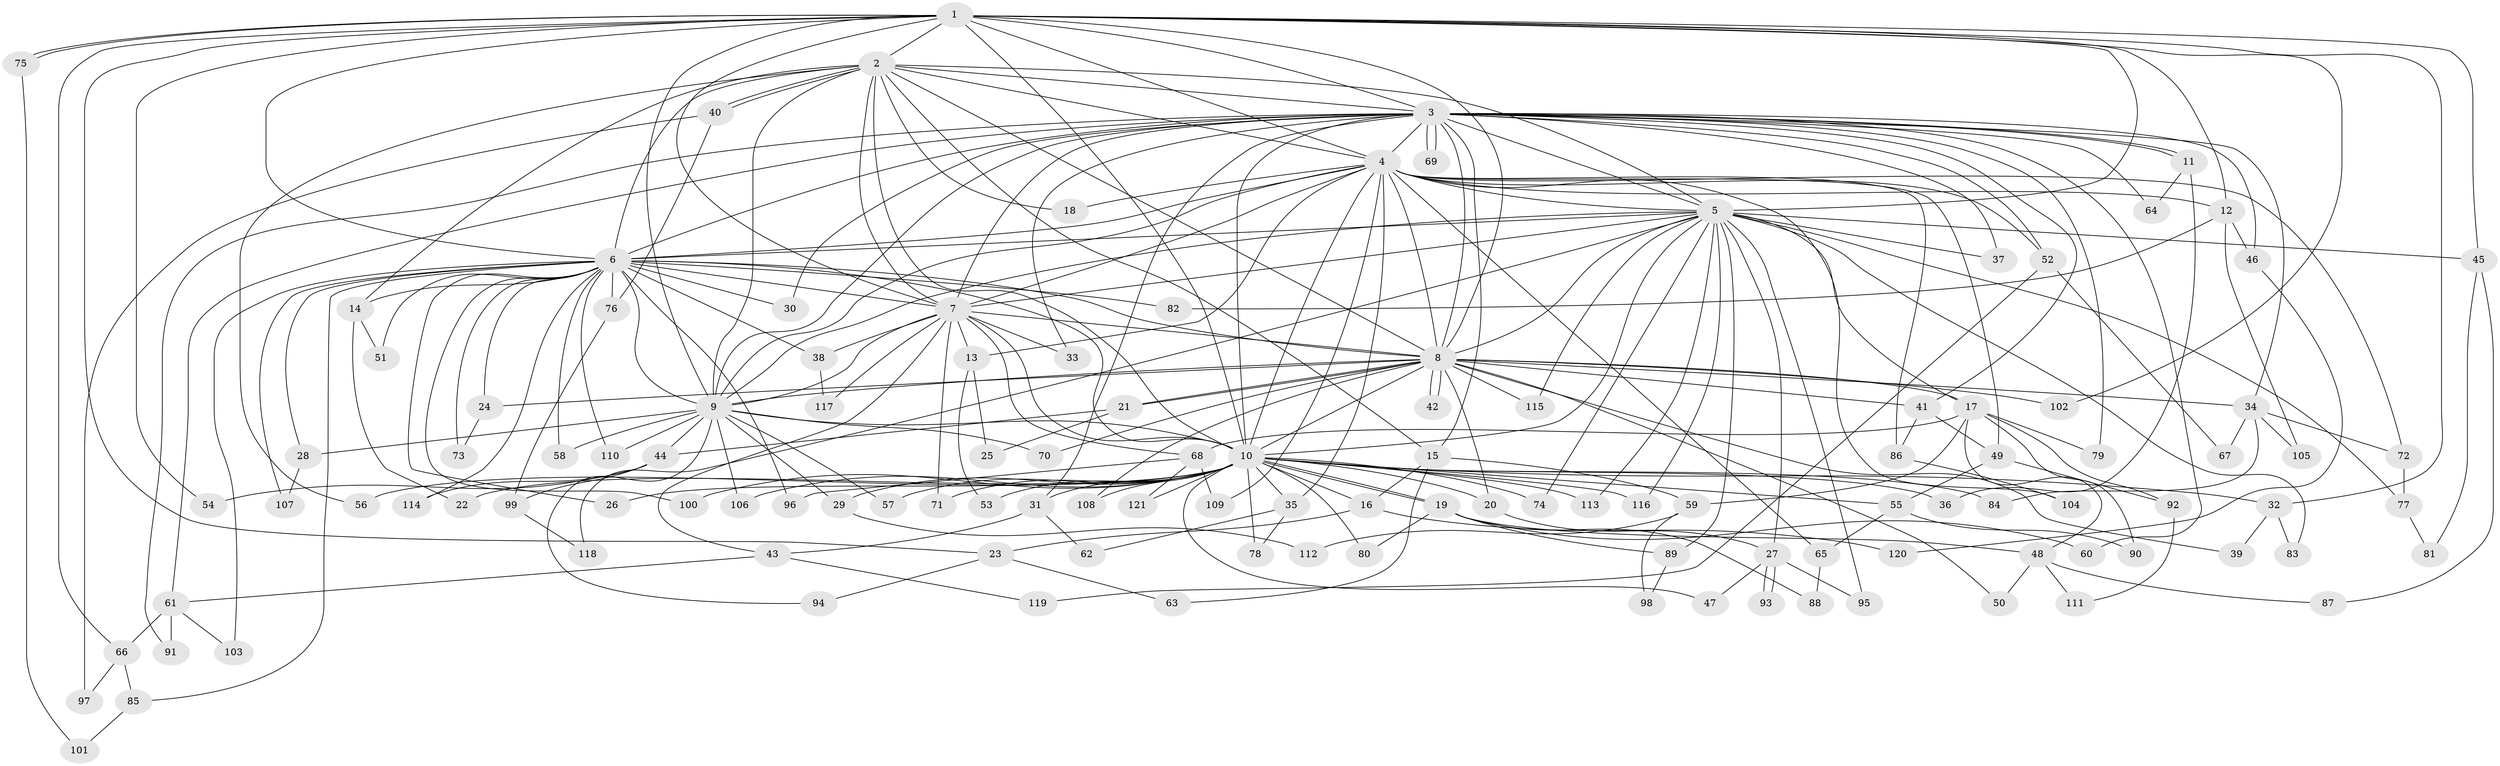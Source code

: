 // Generated by graph-tools (version 1.1) at 2025/25/03/09/25 03:25:53]
// undirected, 121 vertices, 267 edges
graph export_dot {
graph [start="1"]
  node [color=gray90,style=filled];
  1;
  2;
  3;
  4;
  5;
  6;
  7;
  8;
  9;
  10;
  11;
  12;
  13;
  14;
  15;
  16;
  17;
  18;
  19;
  20;
  21;
  22;
  23;
  24;
  25;
  26;
  27;
  28;
  29;
  30;
  31;
  32;
  33;
  34;
  35;
  36;
  37;
  38;
  39;
  40;
  41;
  42;
  43;
  44;
  45;
  46;
  47;
  48;
  49;
  50;
  51;
  52;
  53;
  54;
  55;
  56;
  57;
  58;
  59;
  60;
  61;
  62;
  63;
  64;
  65;
  66;
  67;
  68;
  69;
  70;
  71;
  72;
  73;
  74;
  75;
  76;
  77;
  78;
  79;
  80;
  81;
  82;
  83;
  84;
  85;
  86;
  87;
  88;
  89;
  90;
  91;
  92;
  93;
  94;
  95;
  96;
  97;
  98;
  99;
  100;
  101;
  102;
  103;
  104;
  105;
  106;
  107;
  108;
  109;
  110;
  111;
  112;
  113;
  114;
  115;
  116;
  117;
  118;
  119;
  120;
  121;
  1 -- 2;
  1 -- 3;
  1 -- 4;
  1 -- 5;
  1 -- 6;
  1 -- 7;
  1 -- 8;
  1 -- 9;
  1 -- 10;
  1 -- 12;
  1 -- 23;
  1 -- 32;
  1 -- 45;
  1 -- 54;
  1 -- 66;
  1 -- 75;
  1 -- 75;
  1 -- 102;
  2 -- 3;
  2 -- 4;
  2 -- 5;
  2 -- 6;
  2 -- 7;
  2 -- 8;
  2 -- 9;
  2 -- 10;
  2 -- 14;
  2 -- 15;
  2 -- 18;
  2 -- 40;
  2 -- 40;
  2 -- 56;
  3 -- 4;
  3 -- 5;
  3 -- 6;
  3 -- 7;
  3 -- 8;
  3 -- 9;
  3 -- 10;
  3 -- 11;
  3 -- 11;
  3 -- 15;
  3 -- 30;
  3 -- 31;
  3 -- 33;
  3 -- 34;
  3 -- 37;
  3 -- 41;
  3 -- 46;
  3 -- 52;
  3 -- 60;
  3 -- 61;
  3 -- 64;
  3 -- 69;
  3 -- 69;
  3 -- 79;
  3 -- 91;
  4 -- 5;
  4 -- 6;
  4 -- 7;
  4 -- 8;
  4 -- 9;
  4 -- 10;
  4 -- 12;
  4 -- 13;
  4 -- 18;
  4 -- 35;
  4 -- 49;
  4 -- 52;
  4 -- 65;
  4 -- 72;
  4 -- 86;
  4 -- 104;
  4 -- 109;
  5 -- 6;
  5 -- 7;
  5 -- 8;
  5 -- 9;
  5 -- 10;
  5 -- 17;
  5 -- 27;
  5 -- 37;
  5 -- 45;
  5 -- 74;
  5 -- 77;
  5 -- 83;
  5 -- 89;
  5 -- 95;
  5 -- 113;
  5 -- 115;
  5 -- 116;
  5 -- 118;
  6 -- 7;
  6 -- 8;
  6 -- 9;
  6 -- 10;
  6 -- 14;
  6 -- 24;
  6 -- 26;
  6 -- 28;
  6 -- 30;
  6 -- 38;
  6 -- 51;
  6 -- 58;
  6 -- 73;
  6 -- 76;
  6 -- 82;
  6 -- 85;
  6 -- 96;
  6 -- 100;
  6 -- 103;
  6 -- 107;
  6 -- 110;
  6 -- 114;
  7 -- 8;
  7 -- 9;
  7 -- 10;
  7 -- 13;
  7 -- 33;
  7 -- 38;
  7 -- 43;
  7 -- 68;
  7 -- 71;
  7 -- 117;
  8 -- 9;
  8 -- 10;
  8 -- 17;
  8 -- 20;
  8 -- 21;
  8 -- 21;
  8 -- 24;
  8 -- 34;
  8 -- 39;
  8 -- 41;
  8 -- 42;
  8 -- 42;
  8 -- 50;
  8 -- 70;
  8 -- 102;
  8 -- 108;
  8 -- 115;
  9 -- 10;
  9 -- 28;
  9 -- 29;
  9 -- 44;
  9 -- 57;
  9 -- 58;
  9 -- 70;
  9 -- 94;
  9 -- 106;
  9 -- 110;
  10 -- 16;
  10 -- 19;
  10 -- 19;
  10 -- 20;
  10 -- 22;
  10 -- 26;
  10 -- 29;
  10 -- 31;
  10 -- 32;
  10 -- 35;
  10 -- 36;
  10 -- 47;
  10 -- 53;
  10 -- 55;
  10 -- 56;
  10 -- 57;
  10 -- 71;
  10 -- 74;
  10 -- 78;
  10 -- 80;
  10 -- 84;
  10 -- 100;
  10 -- 106;
  10 -- 108;
  10 -- 113;
  10 -- 116;
  10 -- 121;
  11 -- 36;
  11 -- 64;
  12 -- 46;
  12 -- 82;
  12 -- 105;
  13 -- 25;
  13 -- 53;
  14 -- 22;
  14 -- 51;
  15 -- 16;
  15 -- 59;
  15 -- 63;
  16 -- 23;
  16 -- 120;
  17 -- 48;
  17 -- 59;
  17 -- 68;
  17 -- 79;
  17 -- 90;
  17 -- 92;
  19 -- 48;
  19 -- 60;
  19 -- 80;
  19 -- 88;
  19 -- 89;
  20 -- 27;
  21 -- 25;
  21 -- 44;
  23 -- 63;
  23 -- 94;
  24 -- 73;
  27 -- 47;
  27 -- 93;
  27 -- 93;
  27 -- 95;
  28 -- 107;
  29 -- 112;
  31 -- 43;
  31 -- 62;
  32 -- 39;
  32 -- 83;
  34 -- 67;
  34 -- 72;
  34 -- 84;
  34 -- 105;
  35 -- 62;
  35 -- 78;
  38 -- 117;
  40 -- 76;
  40 -- 97;
  41 -- 49;
  41 -- 86;
  43 -- 61;
  43 -- 119;
  44 -- 54;
  44 -- 99;
  44 -- 114;
  45 -- 81;
  45 -- 87;
  46 -- 120;
  48 -- 50;
  48 -- 87;
  48 -- 111;
  49 -- 55;
  49 -- 92;
  52 -- 67;
  52 -- 119;
  55 -- 65;
  55 -- 90;
  59 -- 98;
  59 -- 112;
  61 -- 66;
  61 -- 91;
  61 -- 103;
  65 -- 88;
  66 -- 85;
  66 -- 97;
  68 -- 96;
  68 -- 109;
  68 -- 121;
  72 -- 77;
  75 -- 101;
  76 -- 99;
  77 -- 81;
  85 -- 101;
  86 -- 104;
  89 -- 98;
  92 -- 111;
  99 -- 118;
}
